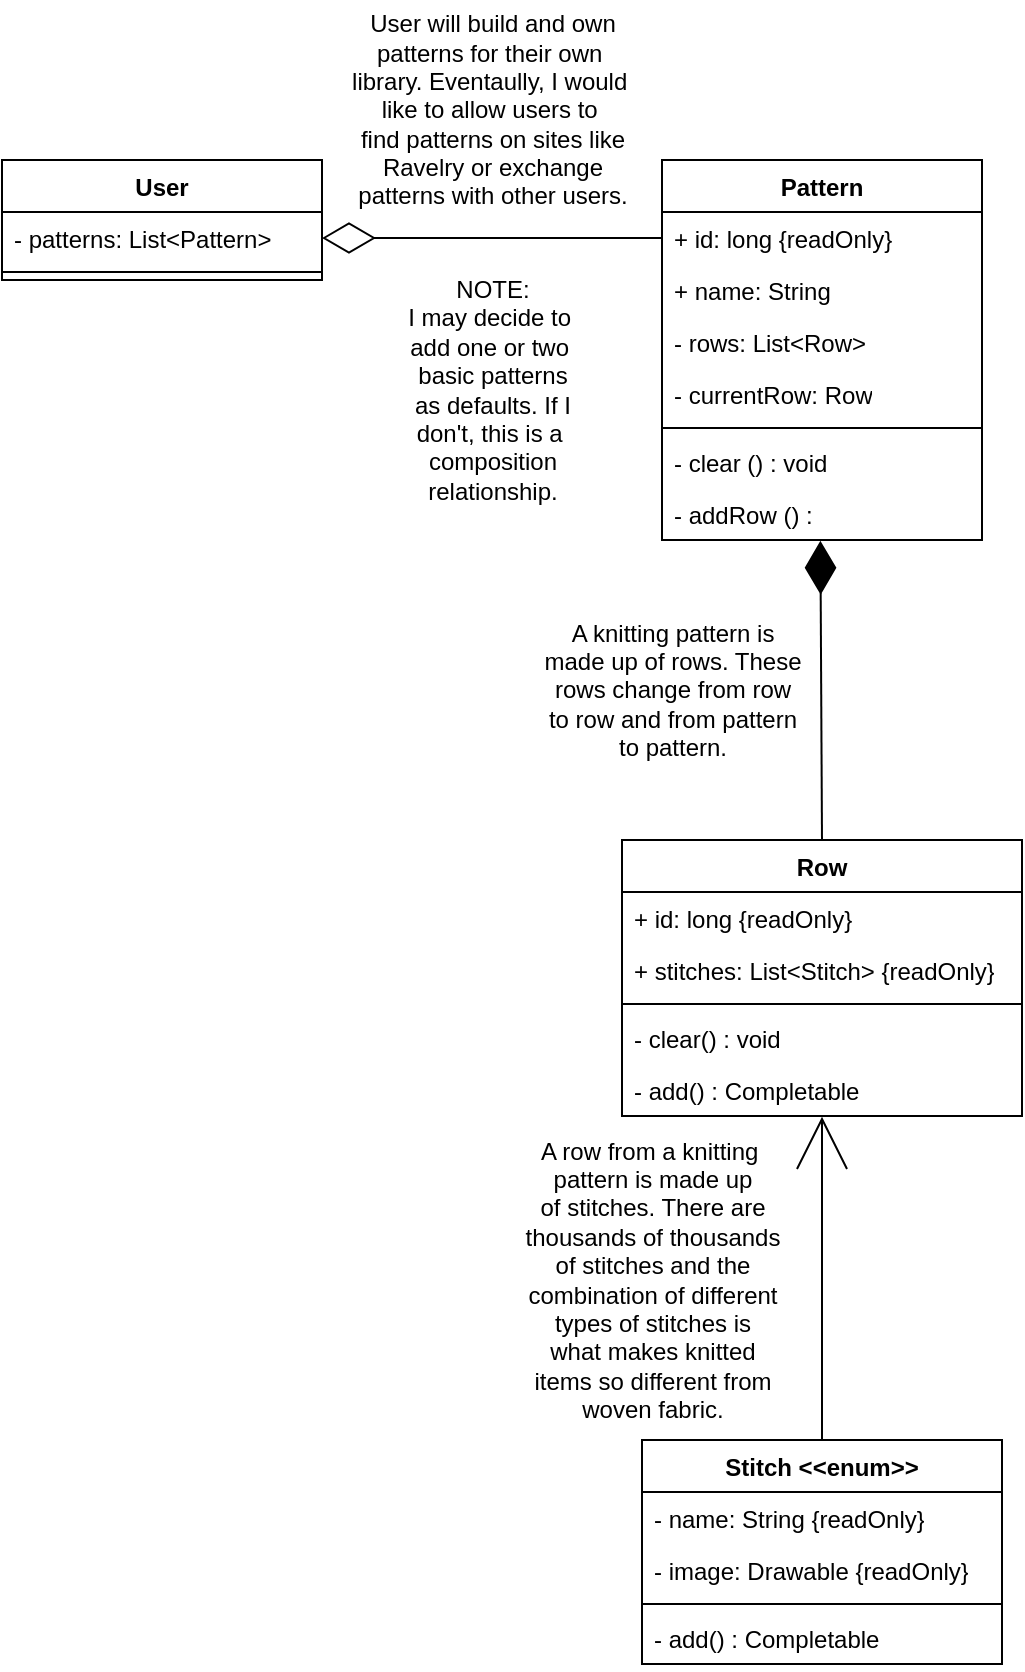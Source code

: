 <mxfile version="24.1.0" type="device">
  <diagram name="Page-1" id="3u2PUxA4fozJV27yU-xL">
    <mxGraphModel dx="1434" dy="836" grid="1" gridSize="10" guides="1" tooltips="1" connect="1" arrows="1" fold="1" page="1" pageScale="1" pageWidth="850" pageHeight="1100" math="0" shadow="0">
      <root>
        <mxCell id="0" />
        <mxCell id="1" parent="0" />
        <mxCell id="5RmZWiUL2xGMqx1dRzF2-1" value="User" style="swimlane;fontStyle=1;align=center;verticalAlign=top;childLayout=stackLayout;horizontal=1;startSize=26;horizontalStack=0;resizeParent=1;resizeParentMax=0;resizeLast=0;collapsible=1;marginBottom=0;whiteSpace=wrap;html=1;" parent="1" vertex="1">
          <mxGeometry x="180" y="140" width="160" height="60" as="geometry" />
        </mxCell>
        <mxCell id="5RmZWiUL2xGMqx1dRzF2-2" value="- patterns: List&amp;lt;Pattern&amp;gt;" style="text;strokeColor=none;fillColor=none;align=left;verticalAlign=top;spacingLeft=4;spacingRight=4;overflow=hidden;rotatable=0;points=[[0,0.5],[1,0.5]];portConstraint=eastwest;whiteSpace=wrap;html=1;" parent="5RmZWiUL2xGMqx1dRzF2-1" vertex="1">
          <mxGeometry y="26" width="160" height="26" as="geometry" />
        </mxCell>
        <mxCell id="5RmZWiUL2xGMqx1dRzF2-3" value="" style="line;strokeWidth=1;fillColor=none;align=left;verticalAlign=middle;spacingTop=-1;spacingLeft=3;spacingRight=3;rotatable=0;labelPosition=right;points=[];portConstraint=eastwest;strokeColor=inherit;" parent="5RmZWiUL2xGMqx1dRzF2-1" vertex="1">
          <mxGeometry y="52" width="160" height="8" as="geometry" />
        </mxCell>
        <mxCell id="5RmZWiUL2xGMqx1dRzF2-5" value="Pattern" style="swimlane;fontStyle=1;align=center;verticalAlign=top;childLayout=stackLayout;horizontal=1;startSize=26;horizontalStack=0;resizeParent=1;resizeParentMax=0;resizeLast=0;collapsible=1;marginBottom=0;whiteSpace=wrap;html=1;" parent="1" vertex="1">
          <mxGeometry x="510" y="140" width="160" height="190" as="geometry" />
        </mxCell>
        <mxCell id="5RmZWiUL2xGMqx1dRzF2-6" value="+ id: long {readOnly}" style="text;strokeColor=none;fillColor=none;align=left;verticalAlign=top;spacingLeft=4;spacingRight=4;overflow=hidden;rotatable=0;points=[[0,0.5],[1,0.5]];portConstraint=eastwest;whiteSpace=wrap;html=1;" parent="5RmZWiUL2xGMqx1dRzF2-5" vertex="1">
          <mxGeometry y="26" width="160" height="26" as="geometry" />
        </mxCell>
        <mxCell id="5RmZWiUL2xGMqx1dRzF2-9" value="+ name: String" style="text;strokeColor=none;fillColor=none;align=left;verticalAlign=top;spacingLeft=4;spacingRight=4;overflow=hidden;rotatable=0;points=[[0,0.5],[1,0.5]];portConstraint=eastwest;whiteSpace=wrap;html=1;" parent="5RmZWiUL2xGMqx1dRzF2-5" vertex="1">
          <mxGeometry y="52" width="160" height="26" as="geometry" />
        </mxCell>
        <mxCell id="5RmZWiUL2xGMqx1dRzF2-10" value="- rows: List&amp;lt;Row&amp;gt;" style="text;strokeColor=none;fillColor=none;align=left;verticalAlign=top;spacingLeft=4;spacingRight=4;overflow=hidden;rotatable=0;points=[[0,0.5],[1,0.5]];portConstraint=eastwest;whiteSpace=wrap;html=1;" parent="5RmZWiUL2xGMqx1dRzF2-5" vertex="1">
          <mxGeometry y="78" width="160" height="26" as="geometry" />
        </mxCell>
        <mxCell id="5RmZWiUL2xGMqx1dRzF2-11" value="- currentRow: Row" style="text;strokeColor=none;fillColor=none;align=left;verticalAlign=top;spacingLeft=4;spacingRight=4;overflow=hidden;rotatable=0;points=[[0,0.5],[1,0.5]];portConstraint=eastwest;whiteSpace=wrap;html=1;" parent="5RmZWiUL2xGMqx1dRzF2-5" vertex="1">
          <mxGeometry y="104" width="160" height="26" as="geometry" />
        </mxCell>
        <mxCell id="5RmZWiUL2xGMqx1dRzF2-7" value="" style="line;strokeWidth=1;fillColor=none;align=left;verticalAlign=middle;spacingTop=-1;spacingLeft=3;spacingRight=3;rotatable=0;labelPosition=right;points=[];portConstraint=eastwest;strokeColor=inherit;" parent="5RmZWiUL2xGMqx1dRzF2-5" vertex="1">
          <mxGeometry y="130" width="160" height="8" as="geometry" />
        </mxCell>
        <mxCell id="5RmZWiUL2xGMqx1dRzF2-8" value="- clear () : void" style="text;strokeColor=none;fillColor=none;align=left;verticalAlign=top;spacingLeft=4;spacingRight=4;overflow=hidden;rotatable=0;points=[[0,0.5],[1,0.5]];portConstraint=eastwest;whiteSpace=wrap;html=1;" parent="5RmZWiUL2xGMqx1dRzF2-5" vertex="1">
          <mxGeometry y="138" width="160" height="26" as="geometry" />
        </mxCell>
        <mxCell id="5RmZWiUL2xGMqx1dRzF2-13" value="- addRow () :" style="text;strokeColor=none;fillColor=none;align=left;verticalAlign=top;spacingLeft=4;spacingRight=4;overflow=hidden;rotatable=0;points=[[0,0.5],[1,0.5]];portConstraint=eastwest;whiteSpace=wrap;html=1;" parent="5RmZWiUL2xGMqx1dRzF2-5" vertex="1">
          <mxGeometry y="164" width="160" height="26" as="geometry" />
        </mxCell>
        <mxCell id="5RmZWiUL2xGMqx1dRzF2-12" value="" style="endArrow=diamondThin;endFill=0;endSize=24;html=1;rounded=0;exitX=0;exitY=0.5;exitDx=0;exitDy=0;entryX=1;entryY=0.5;entryDx=0;entryDy=0;" parent="1" source="5RmZWiUL2xGMqx1dRzF2-6" target="5RmZWiUL2xGMqx1dRzF2-2" edge="1">
          <mxGeometry width="160" relative="1" as="geometry">
            <mxPoint x="340" y="240" as="sourcePoint" />
            <mxPoint x="370" y="180" as="targetPoint" />
          </mxGeometry>
        </mxCell>
        <mxCell id="5RmZWiUL2xGMqx1dRzF2-14" value="Row" style="swimlane;fontStyle=1;align=center;verticalAlign=top;childLayout=stackLayout;horizontal=1;startSize=26;horizontalStack=0;resizeParent=1;resizeParentMax=0;resizeLast=0;collapsible=1;marginBottom=0;whiteSpace=wrap;html=1;" parent="1" vertex="1">
          <mxGeometry x="490" y="480" width="200" height="138" as="geometry" />
        </mxCell>
        <mxCell id="5RmZWiUL2xGMqx1dRzF2-20" value="+ id: long {readOnly}" style="text;strokeColor=none;fillColor=none;align=left;verticalAlign=top;spacingLeft=4;spacingRight=4;overflow=hidden;rotatable=0;points=[[0,0.5],[1,0.5]];portConstraint=eastwest;whiteSpace=wrap;html=1;" parent="5RmZWiUL2xGMqx1dRzF2-14" vertex="1">
          <mxGeometry y="26" width="200" height="26" as="geometry" />
        </mxCell>
        <mxCell id="5RmZWiUL2xGMqx1dRzF2-15" value="+ stitches: List&amp;lt;Stitch&amp;gt; {readOnly}" style="text;strokeColor=none;fillColor=none;align=left;verticalAlign=top;spacingLeft=4;spacingRight=4;overflow=hidden;rotatable=0;points=[[0,0.5],[1,0.5]];portConstraint=eastwest;whiteSpace=wrap;html=1;" parent="5RmZWiUL2xGMqx1dRzF2-14" vertex="1">
          <mxGeometry y="52" width="200" height="26" as="geometry" />
        </mxCell>
        <mxCell id="5RmZWiUL2xGMqx1dRzF2-16" value="" style="line;strokeWidth=1;fillColor=none;align=left;verticalAlign=middle;spacingTop=-1;spacingLeft=3;spacingRight=3;rotatable=0;labelPosition=right;points=[];portConstraint=eastwest;strokeColor=inherit;" parent="5RmZWiUL2xGMqx1dRzF2-14" vertex="1">
          <mxGeometry y="78" width="200" height="8" as="geometry" />
        </mxCell>
        <mxCell id="5RmZWiUL2xGMqx1dRzF2-17" value="- clear() : void" style="text;strokeColor=none;fillColor=none;align=left;verticalAlign=top;spacingLeft=4;spacingRight=4;overflow=hidden;rotatable=0;points=[[0,0.5],[1,0.5]];portConstraint=eastwest;whiteSpace=wrap;html=1;" parent="5RmZWiUL2xGMqx1dRzF2-14" vertex="1">
          <mxGeometry y="86" width="200" height="26" as="geometry" />
        </mxCell>
        <mxCell id="5RmZWiUL2xGMqx1dRzF2-18" value="- add() : Completable" style="text;strokeColor=none;fillColor=none;align=left;verticalAlign=top;spacingLeft=4;spacingRight=4;overflow=hidden;rotatable=0;points=[[0,0.5],[1,0.5]];portConstraint=eastwest;whiteSpace=wrap;html=1;" parent="5RmZWiUL2xGMqx1dRzF2-14" vertex="1">
          <mxGeometry y="112" width="200" height="26" as="geometry" />
        </mxCell>
        <mxCell id="5RmZWiUL2xGMqx1dRzF2-19" value="" style="endArrow=diamondThin;endFill=1;endSize=24;html=1;rounded=0;entryX=0.495;entryY=1.015;entryDx=0;entryDy=0;entryPerimeter=0;exitX=0.5;exitY=0;exitDx=0;exitDy=0;" parent="1" source="5RmZWiUL2xGMqx1dRzF2-14" target="5RmZWiUL2xGMqx1dRzF2-13" edge="1">
          <mxGeometry width="160" relative="1" as="geometry">
            <mxPoint x="340" y="390" as="sourcePoint" />
            <mxPoint x="500" y="390" as="targetPoint" />
          </mxGeometry>
        </mxCell>
        <mxCell id="5RmZWiUL2xGMqx1dRzF2-21" value="Stitch &amp;lt;&amp;lt;enum&amp;gt;&amp;gt;" style="swimlane;fontStyle=1;align=center;verticalAlign=top;childLayout=stackLayout;horizontal=1;startSize=26;horizontalStack=0;resizeParent=1;resizeParentMax=0;resizeLast=0;collapsible=1;marginBottom=0;whiteSpace=wrap;html=1;" parent="1" vertex="1">
          <mxGeometry x="500" y="780" width="180" height="112" as="geometry" />
        </mxCell>
        <mxCell id="5RmZWiUL2xGMqx1dRzF2-31" value="- name: String {readOnly}" style="text;strokeColor=none;fillColor=none;align=left;verticalAlign=top;spacingLeft=4;spacingRight=4;overflow=hidden;rotatable=0;points=[[0,0.5],[1,0.5]];portConstraint=eastwest;whiteSpace=wrap;html=1;" parent="5RmZWiUL2xGMqx1dRzF2-21" vertex="1">
          <mxGeometry y="26" width="180" height="26" as="geometry" />
        </mxCell>
        <mxCell id="5RmZWiUL2xGMqx1dRzF2-32" value="- image: Drawable {readOnly}" style="text;strokeColor=none;fillColor=none;align=left;verticalAlign=top;spacingLeft=4;spacingRight=4;overflow=hidden;rotatable=0;points=[[0,0.5],[1,0.5]];portConstraint=eastwest;whiteSpace=wrap;html=1;" parent="5RmZWiUL2xGMqx1dRzF2-21" vertex="1">
          <mxGeometry y="52" width="180" height="26" as="geometry" />
        </mxCell>
        <mxCell id="5RmZWiUL2xGMqx1dRzF2-23" value="" style="line;strokeWidth=1;fillColor=none;align=left;verticalAlign=middle;spacingTop=-1;spacingLeft=3;spacingRight=3;rotatable=0;labelPosition=right;points=[];portConstraint=eastwest;strokeColor=inherit;" parent="5RmZWiUL2xGMqx1dRzF2-21" vertex="1">
          <mxGeometry y="78" width="180" height="8" as="geometry" />
        </mxCell>
        <mxCell id="5RmZWiUL2xGMqx1dRzF2-24" value="- add() : Completable" style="text;strokeColor=none;fillColor=none;align=left;verticalAlign=top;spacingLeft=4;spacingRight=4;overflow=hidden;rotatable=0;points=[[0,0.5],[1,0.5]];portConstraint=eastwest;whiteSpace=wrap;html=1;" parent="5RmZWiUL2xGMqx1dRzF2-21" vertex="1">
          <mxGeometry y="86" width="180" height="26" as="geometry" />
        </mxCell>
        <mxCell id="5RmZWiUL2xGMqx1dRzF2-27" value="" style="endArrow=open;endFill=0;endSize=24;html=1;rounded=0;entryX=0.5;entryY=1.015;entryDx=0;entryDy=0;entryPerimeter=0;exitX=0.5;exitY=0;exitDx=0;exitDy=0;" parent="1" source="5RmZWiUL2xGMqx1dRzF2-21" target="5RmZWiUL2xGMqx1dRzF2-18" edge="1">
          <mxGeometry width="160" relative="1" as="geometry">
            <mxPoint x="340" y="750" as="sourcePoint" />
            <mxPoint x="500" y="750" as="targetPoint" />
          </mxGeometry>
        </mxCell>
        <mxCell id="5RmZWiUL2xGMqx1dRzF2-28" value="NOTE:&lt;div&gt;I may decide to&amp;nbsp;&lt;br&gt;add one or two&amp;nbsp;&lt;br&gt;basic patterns&lt;br&gt;as defaults. If I&lt;div&gt;don&#39;t, this is a&amp;nbsp;&lt;/div&gt;&lt;div&gt;composition&lt;/div&gt;&lt;div&gt;relationship.&lt;/div&gt;&lt;/div&gt;" style="text;html=1;align=center;verticalAlign=middle;resizable=0;points=[];autosize=1;strokeColor=none;fillColor=none;" parent="1" vertex="1">
          <mxGeometry x="370" y="190" width="110" height="130" as="geometry" />
        </mxCell>
        <mxCell id="5RmZWiUL2xGMqx1dRzF2-29" value="A knitting pattern is&lt;div&gt;made up of rows. These&lt;/div&gt;&lt;div&gt;rows change from row&lt;/div&gt;&lt;div&gt;to row and from pattern&lt;/div&gt;&lt;div&gt;to pattern.&lt;/div&gt;" style="text;html=1;align=center;verticalAlign=middle;resizable=0;points=[];autosize=1;strokeColor=none;fillColor=none;" parent="1" vertex="1">
          <mxGeometry x="440" y="360" width="150" height="90" as="geometry" />
        </mxCell>
        <mxCell id="5RmZWiUL2xGMqx1dRzF2-30" value="A row from a knitting&amp;nbsp;&lt;div&gt;pattern is made up&lt;/div&gt;&lt;div&gt;of stitches. There are&lt;/div&gt;&lt;div&gt;thousands of thousands&lt;/div&gt;&lt;div&gt;of stitches and the&lt;/div&gt;&lt;div&gt;combination of different&lt;/div&gt;&lt;div&gt;types of stitches is&lt;/div&gt;&lt;div&gt;what makes knitted&lt;/div&gt;&lt;div&gt;items so different from&lt;/div&gt;&lt;div&gt;woven fabric.&lt;/div&gt;" style="text;html=1;align=center;verticalAlign=middle;resizable=0;points=[];autosize=1;strokeColor=none;fillColor=none;" parent="1" vertex="1">
          <mxGeometry x="430" y="620" width="150" height="160" as="geometry" />
        </mxCell>
        <mxCell id="eqGr11WSq8T-t1iJYqRL-1" value="User will build and own&lt;div&gt;patterns for their own&amp;nbsp;&lt;/div&gt;&lt;div&gt;library.&amp;nbsp;&lt;span style=&quot;background-color: initial;&quot;&gt;Eventaully, I would&amp;nbsp;&lt;/span&gt;&lt;/div&gt;&lt;div&gt;&lt;span style=&quot;background-color: initial;&quot;&gt;like to allow users to&amp;nbsp;&lt;/span&gt;&lt;/div&gt;&lt;div&gt;&lt;span style=&quot;background-color: initial;&quot;&gt;find patterns on sites like&lt;/span&gt;&lt;/div&gt;&lt;div&gt;&lt;span style=&quot;background-color: initial;&quot;&gt;Ravelry or exchange&lt;/span&gt;&lt;/div&gt;&lt;div&gt;&lt;span style=&quot;background-color: initial;&quot;&gt;patterns with other users.&lt;/span&gt;&lt;/div&gt;" style="text;html=1;align=center;verticalAlign=middle;resizable=0;points=[];autosize=1;strokeColor=none;fillColor=none;" parent="1" vertex="1">
          <mxGeometry x="345" y="60" width="160" height="110" as="geometry" />
        </mxCell>
      </root>
    </mxGraphModel>
  </diagram>
</mxfile>
